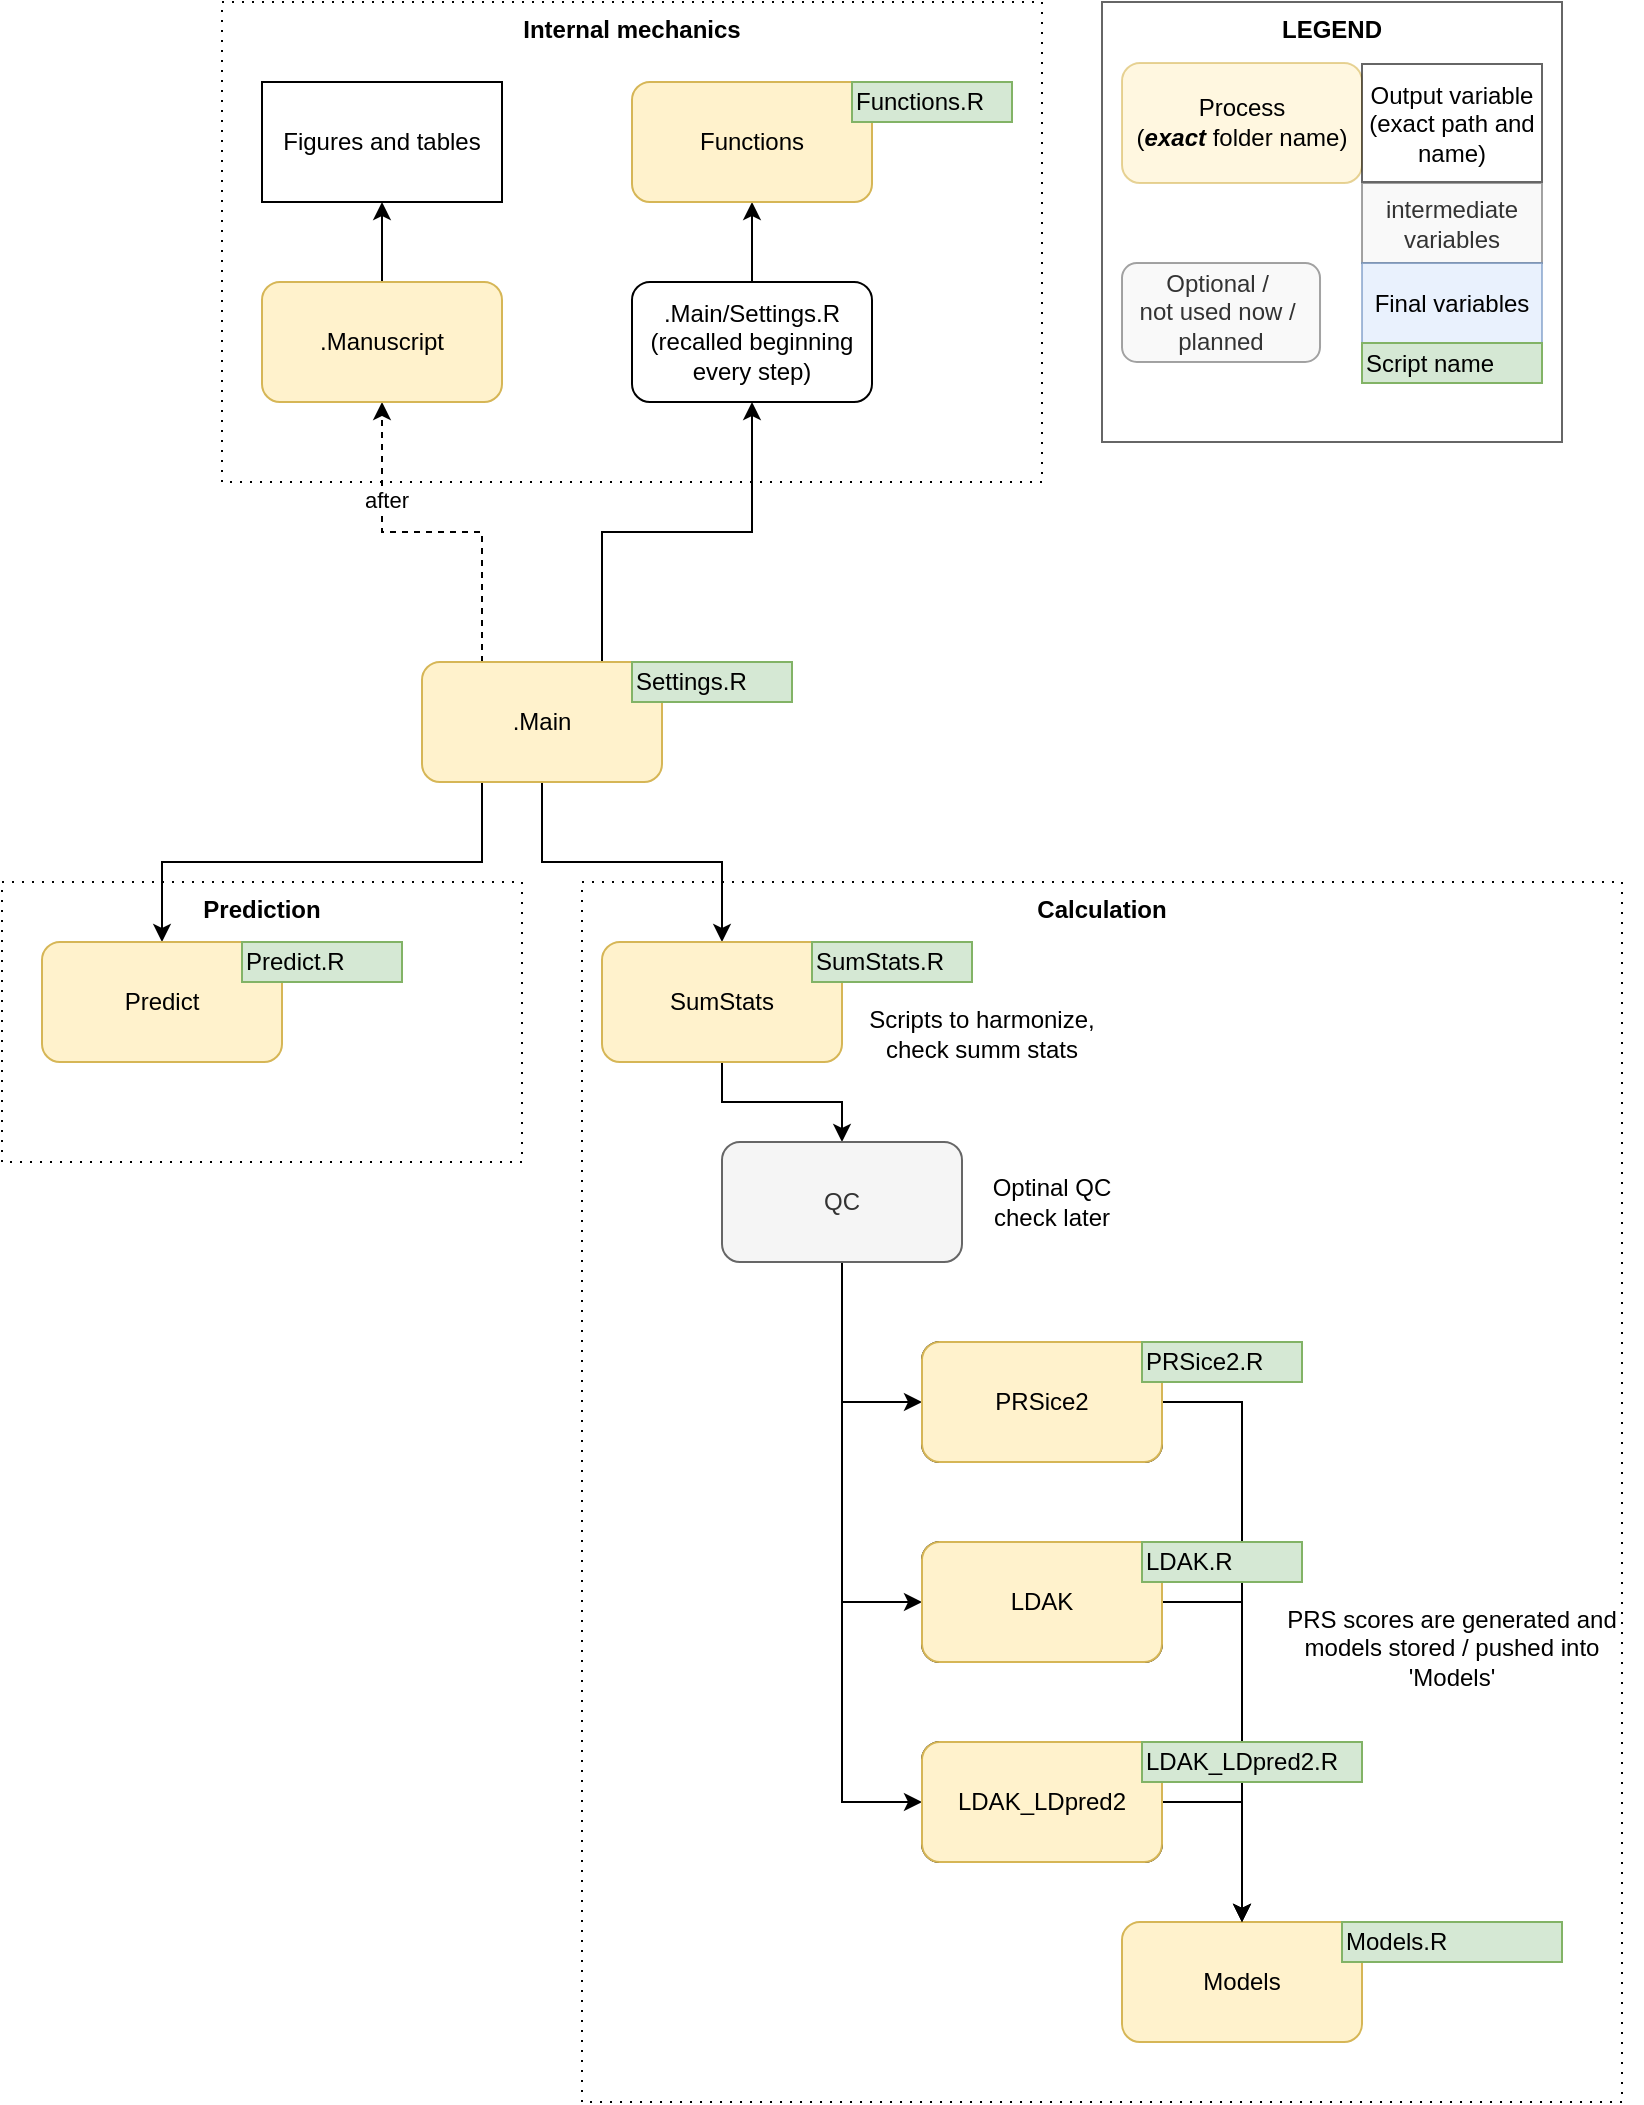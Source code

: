 <mxfile version="20.3.0" type="device"><diagram id="DBzTmJaqaSYZZpX7Ks_x" name="Page-1"><mxGraphModel dx="1597" dy="2098" grid="1" gridSize="10" guides="1" tooltips="1" connect="1" arrows="1" fold="1" page="1" pageScale="1" pageWidth="850" pageHeight="1100" math="0" shadow="0"><root><mxCell id="0"/><mxCell id="1" parent="0"/><mxCell id="QykQbXEFzZkaqNtMEq1k-76" value="Internal mechanics" style="rounded=0;whiteSpace=wrap;html=1;horizontal=1;verticalAlign=top;fontColor=default;labelBackgroundColor=none;fillColor=none;dashed=1;dashPattern=1 4;fontStyle=1" vertex="1" parent="1"><mxGeometry x="410" y="-410" width="410" height="240" as="geometry"/></mxCell><mxCell id="RQk0-jZ14555TrEH06ry-33" value="" style="group;opacity=60;" parent="1" vertex="1" connectable="0"><mxGeometry x="850" y="-410" width="230" height="220" as="geometry"/></mxCell><mxCell id="RQk0-jZ14555TrEH06ry-30" value="&lt;b&gt;LEGEND&lt;/b&gt;" style="rounded=0;whiteSpace=wrap;html=1;horizontal=1;verticalAlign=top;opacity=60;" parent="RQk0-jZ14555TrEH06ry-33" vertex="1"><mxGeometry width="230" height="220" as="geometry"/></mxCell><mxCell id="RQk0-jZ14555TrEH06ry-29" value="Process&lt;br&gt;(&lt;b&gt;&lt;i&gt;exact &lt;/i&gt;&lt;/b&gt;folder name)" style="rounded=1;whiteSpace=wrap;html=1;opacity=60;fillColor=#fff2cc;strokeColor=#d6b656;" parent="RQk0-jZ14555TrEH06ry-33" vertex="1"><mxGeometry x="9.999" y="30.496" width="120" height="60" as="geometry"/></mxCell><mxCell id="RQk0-jZ14555TrEH06ry-9" value="Output variable&lt;br&gt;(exact path and name)" style="rounded=0;whiteSpace=wrap;html=1;align=center;opacity=60;" parent="RQk0-jZ14555TrEH06ry-33" vertex="1"><mxGeometry x="130" y="31" width="90" height="59" as="geometry"/></mxCell><mxCell id="RQk0-jZ14555TrEH06ry-34" value="intermediate&lt;br&gt;variables" style="rounded=0;whiteSpace=wrap;html=1;align=center;fillColor=#f5f5f5;fontColor=#333333;strokeColor=#666666;opacity=60;" parent="RQk0-jZ14555TrEH06ry-33" vertex="1"><mxGeometry x="130" y="90.5" width="90" height="40" as="geometry"/></mxCell><mxCell id="RQk0-jZ14555TrEH06ry-35" value="Final variables" style="rounded=0;whiteSpace=wrap;html=1;align=center;fillColor=#dae8fc;strokeColor=#6c8ebf;opacity=60;" parent="RQk0-jZ14555TrEH06ry-33" vertex="1"><mxGeometry x="130" y="130.5" width="90" height="40" as="geometry"/></mxCell><mxCell id="QykQbXEFzZkaqNtMEq1k-20" value="Optional /&amp;nbsp;&lt;br&gt;not used now /&amp;nbsp;&lt;br&gt;planned" style="rounded=1;whiteSpace=wrap;html=1;opacity=60;fillColor=#f5f5f5;fontColor=#333333;strokeColor=#666666;" vertex="1" parent="RQk0-jZ14555TrEH06ry-33"><mxGeometry x="10" y="130.5" width="99.01" height="49.5" as="geometry"/></mxCell><mxCell id="QykQbXEFzZkaqNtMEq1k-60" value="Script name" style="rounded=0;whiteSpace=wrap;html=1;align=left;fillColor=#d5e8d4;strokeColor=#82b366;" vertex="1" parent="RQk0-jZ14555TrEH06ry-33"><mxGeometry x="130" y="170.5" width="90" height="20" as="geometry"/></mxCell><mxCell id="QykQbXEFzZkaqNtMEq1k-66" style="edgeStyle=orthogonalEdgeStyle;rounded=0;orthogonalLoop=1;jettySize=auto;html=1;exitX=0.5;exitY=1;exitDx=0;exitDy=0;entryX=0.5;entryY=0;entryDx=0;entryDy=0;" edge="1" parent="1" source="QykQbXEFzZkaqNtMEq1k-14" target="QykQbXEFzZkaqNtMEq1k-19"><mxGeometry relative="1" as="geometry"/></mxCell><mxCell id="QykQbXEFzZkaqNtMEq1k-26" style="edgeStyle=orthogonalEdgeStyle;rounded=0;orthogonalLoop=1;jettySize=auto;html=1;exitX=0.5;exitY=1;exitDx=0;exitDy=0;entryX=0.5;entryY=0;entryDx=0;entryDy=0;" edge="1" parent="1" source="QykQbXEFzZkaqNtMEq1k-15" target="QykQbXEFzZkaqNtMEq1k-14"><mxGeometry relative="1" as="geometry"/></mxCell><mxCell id="QykQbXEFzZkaqNtMEq1k-27" style="edgeStyle=orthogonalEdgeStyle;rounded=0;orthogonalLoop=1;jettySize=auto;html=1;exitX=0.25;exitY=0;exitDx=0;exitDy=0;dashed=1;" edge="1" parent="1" source="QykQbXEFzZkaqNtMEq1k-15" target="QykQbXEFzZkaqNtMEq1k-17"><mxGeometry relative="1" as="geometry"/></mxCell><mxCell id="QykQbXEFzZkaqNtMEq1k-35" value="after" style="edgeLabel;html=1;align=center;verticalAlign=middle;resizable=0;points=[];" vertex="1" connectable="0" parent="QykQbXEFzZkaqNtMEq1k-27"><mxGeometry x="0.26" y="-3" relative="1" as="geometry"><mxPoint y="-13" as="offset"/></mxGeometry></mxCell><mxCell id="QykQbXEFzZkaqNtMEq1k-65" style="edgeStyle=orthogonalEdgeStyle;rounded=0;orthogonalLoop=1;jettySize=auto;html=1;exitX=0.25;exitY=1;exitDx=0;exitDy=0;entryX=0.5;entryY=0;entryDx=0;entryDy=0;" edge="1" parent="1" source="QykQbXEFzZkaqNtMEq1k-15" target="QykQbXEFzZkaqNtMEq1k-61"><mxGeometry relative="1" as="geometry"/></mxCell><mxCell id="QykQbXEFzZkaqNtMEq1k-72" style="edgeStyle=orthogonalEdgeStyle;rounded=0;orthogonalLoop=1;jettySize=auto;html=1;exitX=0.75;exitY=0;exitDx=0;exitDy=0;entryX=0.5;entryY=1;entryDx=0;entryDy=0;" edge="1" parent="1" source="QykQbXEFzZkaqNtMEq1k-15" target="QykQbXEFzZkaqNtMEq1k-29"><mxGeometry relative="1" as="geometry"/></mxCell><mxCell id="QykQbXEFzZkaqNtMEq1k-15" value=".Main" style="rounded=1;whiteSpace=wrap;html=1;fillColor=#fff2cc;strokeColor=#d6b656;" vertex="1" parent="1"><mxGeometry x="510" y="-80" width="120" height="60" as="geometry"/></mxCell><mxCell id="QykQbXEFzZkaqNtMEq1k-75" style="edgeStyle=orthogonalEdgeStyle;rounded=0;orthogonalLoop=1;jettySize=auto;html=1;exitX=0.5;exitY=0;exitDx=0;exitDy=0;entryX=0.5;entryY=1;entryDx=0;entryDy=0;" edge="1" parent="1" source="QykQbXEFzZkaqNtMEq1k-17" target="QykQbXEFzZkaqNtMEq1k-28"><mxGeometry relative="1" as="geometry"/></mxCell><mxCell id="QykQbXEFzZkaqNtMEq1k-17" value=".Manuscript" style="rounded=1;whiteSpace=wrap;html=1;fillColor=#fff2cc;strokeColor=#d6b656;" vertex="1" parent="1"><mxGeometry x="430" y="-270" width="120" height="60" as="geometry"/></mxCell><mxCell id="QykQbXEFzZkaqNtMEq1k-18" value="Settings.R" style="rounded=0;whiteSpace=wrap;html=1;align=left;fillColor=#d5e8d4;strokeColor=#82b366;" vertex="1" parent="1"><mxGeometry x="615" y="-80" width="80" height="20" as="geometry"/></mxCell><mxCell id="QykQbXEFzZkaqNtMEq1k-23" style="edgeStyle=orthogonalEdgeStyle;rounded=0;orthogonalLoop=1;jettySize=auto;html=1;exitX=0.5;exitY=1;exitDx=0;exitDy=0;entryX=0;entryY=0.5;entryDx=0;entryDy=0;" edge="1" parent="1" source="QykQbXEFzZkaqNtMEq1k-19" target="QykQbXEFzZkaqNtMEq1k-7"><mxGeometry relative="1" as="geometry"/></mxCell><mxCell id="QykQbXEFzZkaqNtMEq1k-24" style="edgeStyle=orthogonalEdgeStyle;rounded=0;orthogonalLoop=1;jettySize=auto;html=1;exitX=0.5;exitY=1;exitDx=0;exitDy=0;entryX=0;entryY=0.5;entryDx=0;entryDy=0;" edge="1" parent="1" source="QykQbXEFzZkaqNtMEq1k-19" target="QykQbXEFzZkaqNtMEq1k-8"><mxGeometry relative="1" as="geometry"/></mxCell><mxCell id="QykQbXEFzZkaqNtMEq1k-25" style="edgeStyle=orthogonalEdgeStyle;rounded=0;orthogonalLoop=1;jettySize=auto;html=1;exitX=0.5;exitY=1;exitDx=0;exitDy=0;entryX=0;entryY=0.5;entryDx=0;entryDy=0;" edge="1" parent="1" source="QykQbXEFzZkaqNtMEq1k-19" target="QykQbXEFzZkaqNtMEq1k-9"><mxGeometry relative="1" as="geometry"/></mxCell><mxCell id="QykQbXEFzZkaqNtMEq1k-28" value="Figures and tables" style="rounded=0;whiteSpace=wrap;html=1;" vertex="1" parent="1"><mxGeometry x="430" y="-370" width="120" height="60" as="geometry"/></mxCell><mxCell id="QykQbXEFzZkaqNtMEq1k-73" style="edgeStyle=orthogonalEdgeStyle;rounded=0;orthogonalLoop=1;jettySize=auto;html=1;exitX=0.5;exitY=0;exitDx=0;exitDy=0;entryX=0.5;entryY=1;entryDx=0;entryDy=0;" edge="1" parent="1" source="QykQbXEFzZkaqNtMEq1k-29" target="QykQbXEFzZkaqNtMEq1k-30"><mxGeometry relative="1" as="geometry"/></mxCell><mxCell id="QykQbXEFzZkaqNtMEq1k-29" value=".Main/Settings.R&lt;br&gt;(recalled beginning every step)" style="rounded=1;whiteSpace=wrap;html=1;" vertex="1" parent="1"><mxGeometry x="615" y="-270" width="120" height="60" as="geometry"/></mxCell><mxCell id="QykQbXEFzZkaqNtMEq1k-67" value="" style="group" vertex="1" connectable="0" parent="1"><mxGeometry x="760" y="260" width="360" height="350" as="geometry"/></mxCell><mxCell id="QykQbXEFzZkaqNtMEq1k-7" value="PRSice2" style="rounded=1;whiteSpace=wrap;html=1;" vertex="1" parent="QykQbXEFzZkaqNtMEq1k-67"><mxGeometry width="120" height="60" as="geometry"/></mxCell><mxCell id="QykQbXEFzZkaqNtMEq1k-8" value="LDAK" style="rounded=1;whiteSpace=wrap;html=1;" vertex="1" parent="QykQbXEFzZkaqNtMEq1k-67"><mxGeometry y="100" width="120" height="60" as="geometry"/></mxCell><mxCell id="QykQbXEFzZkaqNtMEq1k-9" value="LDAK_LDpred2" style="rounded=1;whiteSpace=wrap;html=1;" vertex="1" parent="QykQbXEFzZkaqNtMEq1k-67"><mxGeometry y="200" width="120" height="60" as="geometry"/></mxCell><mxCell id="QykQbXEFzZkaqNtMEq1k-37" value="Models" style="rounded=1;whiteSpace=wrap;html=1;fillColor=#fff2cc;strokeColor=#d6b656;" vertex="1" parent="QykQbXEFzZkaqNtMEq1k-67"><mxGeometry x="100" y="290" width="120" height="60" as="geometry"/></mxCell><mxCell id="QykQbXEFzZkaqNtMEq1k-38" style="edgeStyle=orthogonalEdgeStyle;rounded=0;orthogonalLoop=1;jettySize=auto;html=1;exitX=1;exitY=0.5;exitDx=0;exitDy=0;entryX=0.5;entryY=0;entryDx=0;entryDy=0;" edge="1" parent="QykQbXEFzZkaqNtMEq1k-67" source="QykQbXEFzZkaqNtMEq1k-7" target="QykQbXEFzZkaqNtMEq1k-37"><mxGeometry relative="1" as="geometry"/></mxCell><mxCell id="QykQbXEFzZkaqNtMEq1k-41" style="edgeStyle=orthogonalEdgeStyle;rounded=0;orthogonalLoop=1;jettySize=auto;html=1;exitX=1;exitY=0.5;exitDx=0;exitDy=0;entryX=0.5;entryY=0;entryDx=0;entryDy=0;" edge="1" parent="QykQbXEFzZkaqNtMEq1k-67" source="QykQbXEFzZkaqNtMEq1k-8" target="QykQbXEFzZkaqNtMEq1k-37"><mxGeometry relative="1" as="geometry"/></mxCell><mxCell id="QykQbXEFzZkaqNtMEq1k-40" style="edgeStyle=orthogonalEdgeStyle;rounded=0;orthogonalLoop=1;jettySize=auto;html=1;exitX=1;exitY=0.5;exitDx=0;exitDy=0;entryX=0.5;entryY=0;entryDx=0;entryDy=0;" edge="1" parent="QykQbXEFzZkaqNtMEq1k-67" source="QykQbXEFzZkaqNtMEq1k-9" target="QykQbXEFzZkaqNtMEq1k-37"><mxGeometry relative="1" as="geometry"/></mxCell><mxCell id="QykQbXEFzZkaqNtMEq1k-42" value="PRSice2" style="rounded=1;whiteSpace=wrap;html=1;fillColor=#fff2cc;strokeColor=#d6b656;" vertex="1" parent="QykQbXEFzZkaqNtMEq1k-67"><mxGeometry width="120" height="60" as="geometry"/></mxCell><mxCell id="QykQbXEFzZkaqNtMEq1k-43" value="LDAK" style="rounded=1;whiteSpace=wrap;html=1;fillColor=#fff2cc;strokeColor=#d6b656;" vertex="1" parent="QykQbXEFzZkaqNtMEq1k-67"><mxGeometry y="100" width="120" height="60" as="geometry"/></mxCell><mxCell id="QykQbXEFzZkaqNtMEq1k-44" value="LDAK_LDpred2" style="rounded=1;whiteSpace=wrap;html=1;fillColor=#fff2cc;strokeColor=#d6b656;" vertex="1" parent="QykQbXEFzZkaqNtMEq1k-67"><mxGeometry y="200" width="120" height="60" as="geometry"/></mxCell><mxCell id="QykQbXEFzZkaqNtMEq1k-51" value="PRS scores are generated and models stored / pushed into 'Models'" style="text;html=1;strokeColor=none;fillColor=none;align=center;verticalAlign=middle;whiteSpace=wrap;rounded=0;" vertex="1" parent="QykQbXEFzZkaqNtMEq1k-67"><mxGeometry x="170" y="130" width="190" height="45" as="geometry"/></mxCell><mxCell id="QykQbXEFzZkaqNtMEq1k-56" value="PRSice2.R" style="rounded=0;whiteSpace=wrap;html=1;align=left;fillColor=#d5e8d4;strokeColor=#82b366;" vertex="1" parent="QykQbXEFzZkaqNtMEq1k-67"><mxGeometry x="110" width="80" height="20" as="geometry"/></mxCell><mxCell id="QykQbXEFzZkaqNtMEq1k-57" value="LDAK.R" style="rounded=0;whiteSpace=wrap;html=1;align=left;fillColor=#d5e8d4;strokeColor=#82b366;" vertex="1" parent="QykQbXEFzZkaqNtMEq1k-67"><mxGeometry x="110" y="100" width="80" height="20" as="geometry"/></mxCell><mxCell id="QykQbXEFzZkaqNtMEq1k-58" value="LDAK_LDpred2.R" style="rounded=0;whiteSpace=wrap;html=1;align=left;fillColor=#d5e8d4;strokeColor=#82b366;" vertex="1" parent="QykQbXEFzZkaqNtMEq1k-67"><mxGeometry x="110" y="200" width="110" height="20" as="geometry"/></mxCell><mxCell id="QykQbXEFzZkaqNtMEq1k-59" value="Models.R" style="rounded=0;whiteSpace=wrap;html=1;align=left;fillColor=#d5e8d4;strokeColor=#82b366;" vertex="1" parent="QykQbXEFzZkaqNtMEq1k-67"><mxGeometry x="210" y="290" width="110" height="20" as="geometry"/></mxCell><mxCell id="QykQbXEFzZkaqNtMEq1k-68" value="" style="group" vertex="1" connectable="0" parent="1"><mxGeometry x="660" y="160" width="260" height="60" as="geometry"/></mxCell><mxCell id="QykQbXEFzZkaqNtMEq1k-19" value="QC" style="rounded=1;whiteSpace=wrap;html=1;fillColor=#f5f5f5;fontColor=#333333;strokeColor=#666666;" vertex="1" parent="QykQbXEFzZkaqNtMEq1k-68"><mxGeometry width="120" height="60" as="geometry"/></mxCell><mxCell id="QykQbXEFzZkaqNtMEq1k-52" value="Optinal QC&lt;br&gt;check later" style="text;html=1;strokeColor=none;fillColor=none;align=center;verticalAlign=middle;whiteSpace=wrap;rounded=0;" vertex="1" parent="QykQbXEFzZkaqNtMEq1k-68"><mxGeometry x="70" y="7.5" width="190" height="45" as="geometry"/></mxCell><mxCell id="QykQbXEFzZkaqNtMEq1k-69" value="" style="group" vertex="1" connectable="0" parent="1"><mxGeometry x="600" y="60" width="250" height="72.5" as="geometry"/></mxCell><mxCell id="QykQbXEFzZkaqNtMEq1k-14" value="SumStats" style="rounded=1;whiteSpace=wrap;html=1;fillColor=#fff2cc;strokeColor=#d6b656;" vertex="1" parent="QykQbXEFzZkaqNtMEq1k-69"><mxGeometry width="120" height="60" as="geometry"/></mxCell><mxCell id="QykQbXEFzZkaqNtMEq1k-53" value="Scripts to harmonize, check summ stats" style="text;html=1;strokeColor=none;fillColor=none;align=center;verticalAlign=middle;whiteSpace=wrap;rounded=0;" vertex="1" parent="QykQbXEFzZkaqNtMEq1k-69"><mxGeometry x="130" y="20" width="120" height="52.5" as="geometry"/></mxCell><mxCell id="QykQbXEFzZkaqNtMEq1k-55" value="SumStats.R" style="rounded=0;whiteSpace=wrap;html=1;align=left;fillColor=#d5e8d4;strokeColor=#82b366;" vertex="1" parent="QykQbXEFzZkaqNtMEq1k-69"><mxGeometry x="105" width="80" height="20" as="geometry"/></mxCell><mxCell id="QykQbXEFzZkaqNtMEq1k-70" value="" style="group" vertex="1" connectable="0" parent="1"><mxGeometry x="320" y="60" width="180" height="60" as="geometry"/></mxCell><mxCell id="QykQbXEFzZkaqNtMEq1k-61" value="Predict" style="rounded=1;whiteSpace=wrap;html=1;fillColor=#fff2cc;strokeColor=#d6b656;" vertex="1" parent="QykQbXEFzZkaqNtMEq1k-70"><mxGeometry width="120" height="60" as="geometry"/></mxCell><mxCell id="QykQbXEFzZkaqNtMEq1k-64" value="Predict.R" style="rounded=0;whiteSpace=wrap;html=1;align=left;fillColor=#d5e8d4;strokeColor=#82b366;" vertex="1" parent="QykQbXEFzZkaqNtMEq1k-70"><mxGeometry x="100" width="80" height="20" as="geometry"/></mxCell><mxCell id="QykQbXEFzZkaqNtMEq1k-71" value="" style="group" vertex="1" connectable="0" parent="1"><mxGeometry x="615" y="-370" width="190" height="60" as="geometry"/></mxCell><mxCell id="QykQbXEFzZkaqNtMEq1k-30" value="Functions" style="rounded=1;whiteSpace=wrap;html=1;fillColor=#fff2cc;strokeColor=#d6b656;" vertex="1" parent="QykQbXEFzZkaqNtMEq1k-71"><mxGeometry width="120" height="60" as="geometry"/></mxCell><mxCell id="QykQbXEFzZkaqNtMEq1k-54" value="Functions.R" style="rounded=0;whiteSpace=wrap;html=1;align=left;fillColor=#d5e8d4;strokeColor=#82b366;" vertex="1" parent="QykQbXEFzZkaqNtMEq1k-71"><mxGeometry x="110" width="80" height="20" as="geometry"/></mxCell><mxCell id="QykQbXEFzZkaqNtMEq1k-77" value="Calculation" style="rounded=0;whiteSpace=wrap;html=1;horizontal=1;verticalAlign=top;fontColor=default;labelBackgroundColor=none;fillColor=none;dashed=1;dashPattern=1 4;fontStyle=1" vertex="1" parent="1"><mxGeometry x="590" y="30" width="520" height="610" as="geometry"/></mxCell><mxCell id="QykQbXEFzZkaqNtMEq1k-78" value="Prediction" style="rounded=0;whiteSpace=wrap;html=1;horizontal=1;verticalAlign=top;fontColor=default;labelBackgroundColor=none;fillColor=none;dashed=1;dashPattern=1 4;fontStyle=1" vertex="1" parent="1"><mxGeometry x="300" y="30" width="260" height="140" as="geometry"/></mxCell></root></mxGraphModel></diagram></mxfile>